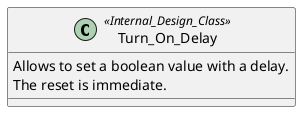 @startuml

class Turn_On_Delay <<Internal_Design_Class>>
{
  Allows to set a boolean value with a delay.
  The reset is immediate.
}

@enduml
